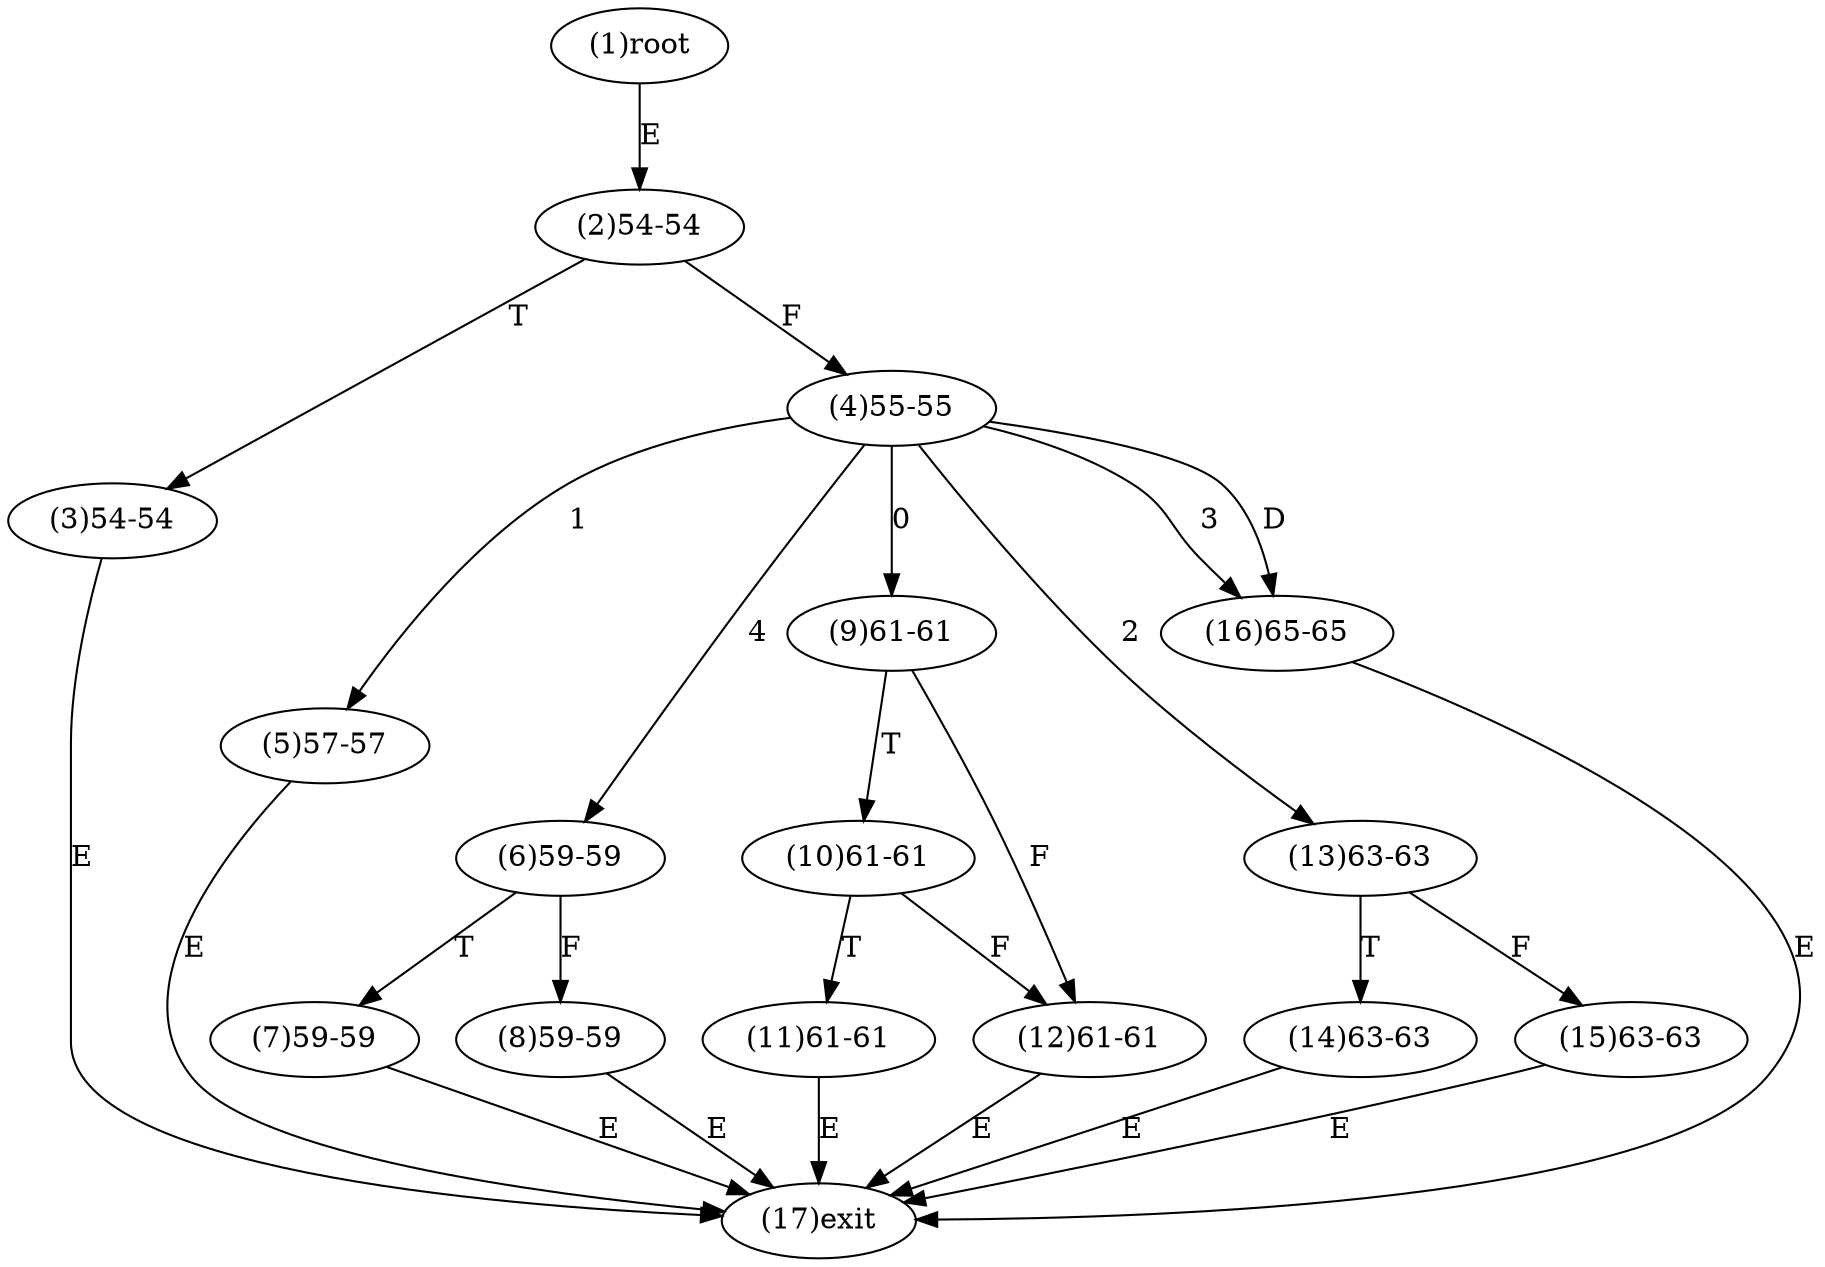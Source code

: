digraph "" { 
1[ label="(1)root"];
2[ label="(2)54-54"];
3[ label="(3)54-54"];
4[ label="(4)55-55"];
5[ label="(5)57-57"];
6[ label="(6)59-59"];
7[ label="(7)59-59"];
8[ label="(8)59-59"];
9[ label="(9)61-61"];
10[ label="(10)61-61"];
11[ label="(11)61-61"];
12[ label="(12)61-61"];
13[ label="(13)63-63"];
14[ label="(14)63-63"];
15[ label="(15)63-63"];
17[ label="(17)exit"];
16[ label="(16)65-65"];
1->2[ label="E"];
2->4[ label="F"];
2->3[ label="T"];
3->17[ label="E"];
4->9[ label="0"];
4->5[ label="1"];
4->13[ label="2"];
4->16[ label="3"];
4->6[ label="4"];
4->16[ label="D"];
5->17[ label="E"];
6->8[ label="F"];
6->7[ label="T"];
7->17[ label="E"];
8->17[ label="E"];
9->12[ label="F"];
9->10[ label="T"];
10->12[ label="F"];
10->11[ label="T"];
11->17[ label="E"];
12->17[ label="E"];
13->15[ label="F"];
13->14[ label="T"];
14->17[ label="E"];
15->17[ label="E"];
16->17[ label="E"];
}